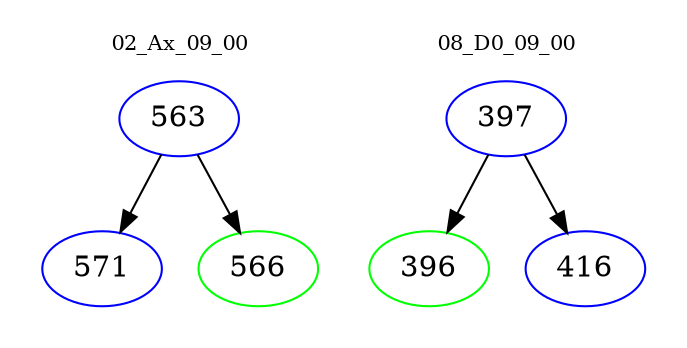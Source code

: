 digraph{
subgraph cluster_0 {
color = white
label = "02_Ax_09_00";
fontsize=10;
T0_563 [label="563", color="blue"]
T0_563 -> T0_571 [color="black"]
T0_571 [label="571", color="blue"]
T0_563 -> T0_566 [color="black"]
T0_566 [label="566", color="green"]
}
subgraph cluster_1 {
color = white
label = "08_D0_09_00";
fontsize=10;
T1_397 [label="397", color="blue"]
T1_397 -> T1_396 [color="black"]
T1_396 [label="396", color="green"]
T1_397 -> T1_416 [color="black"]
T1_416 [label="416", color="blue"]
}
}
